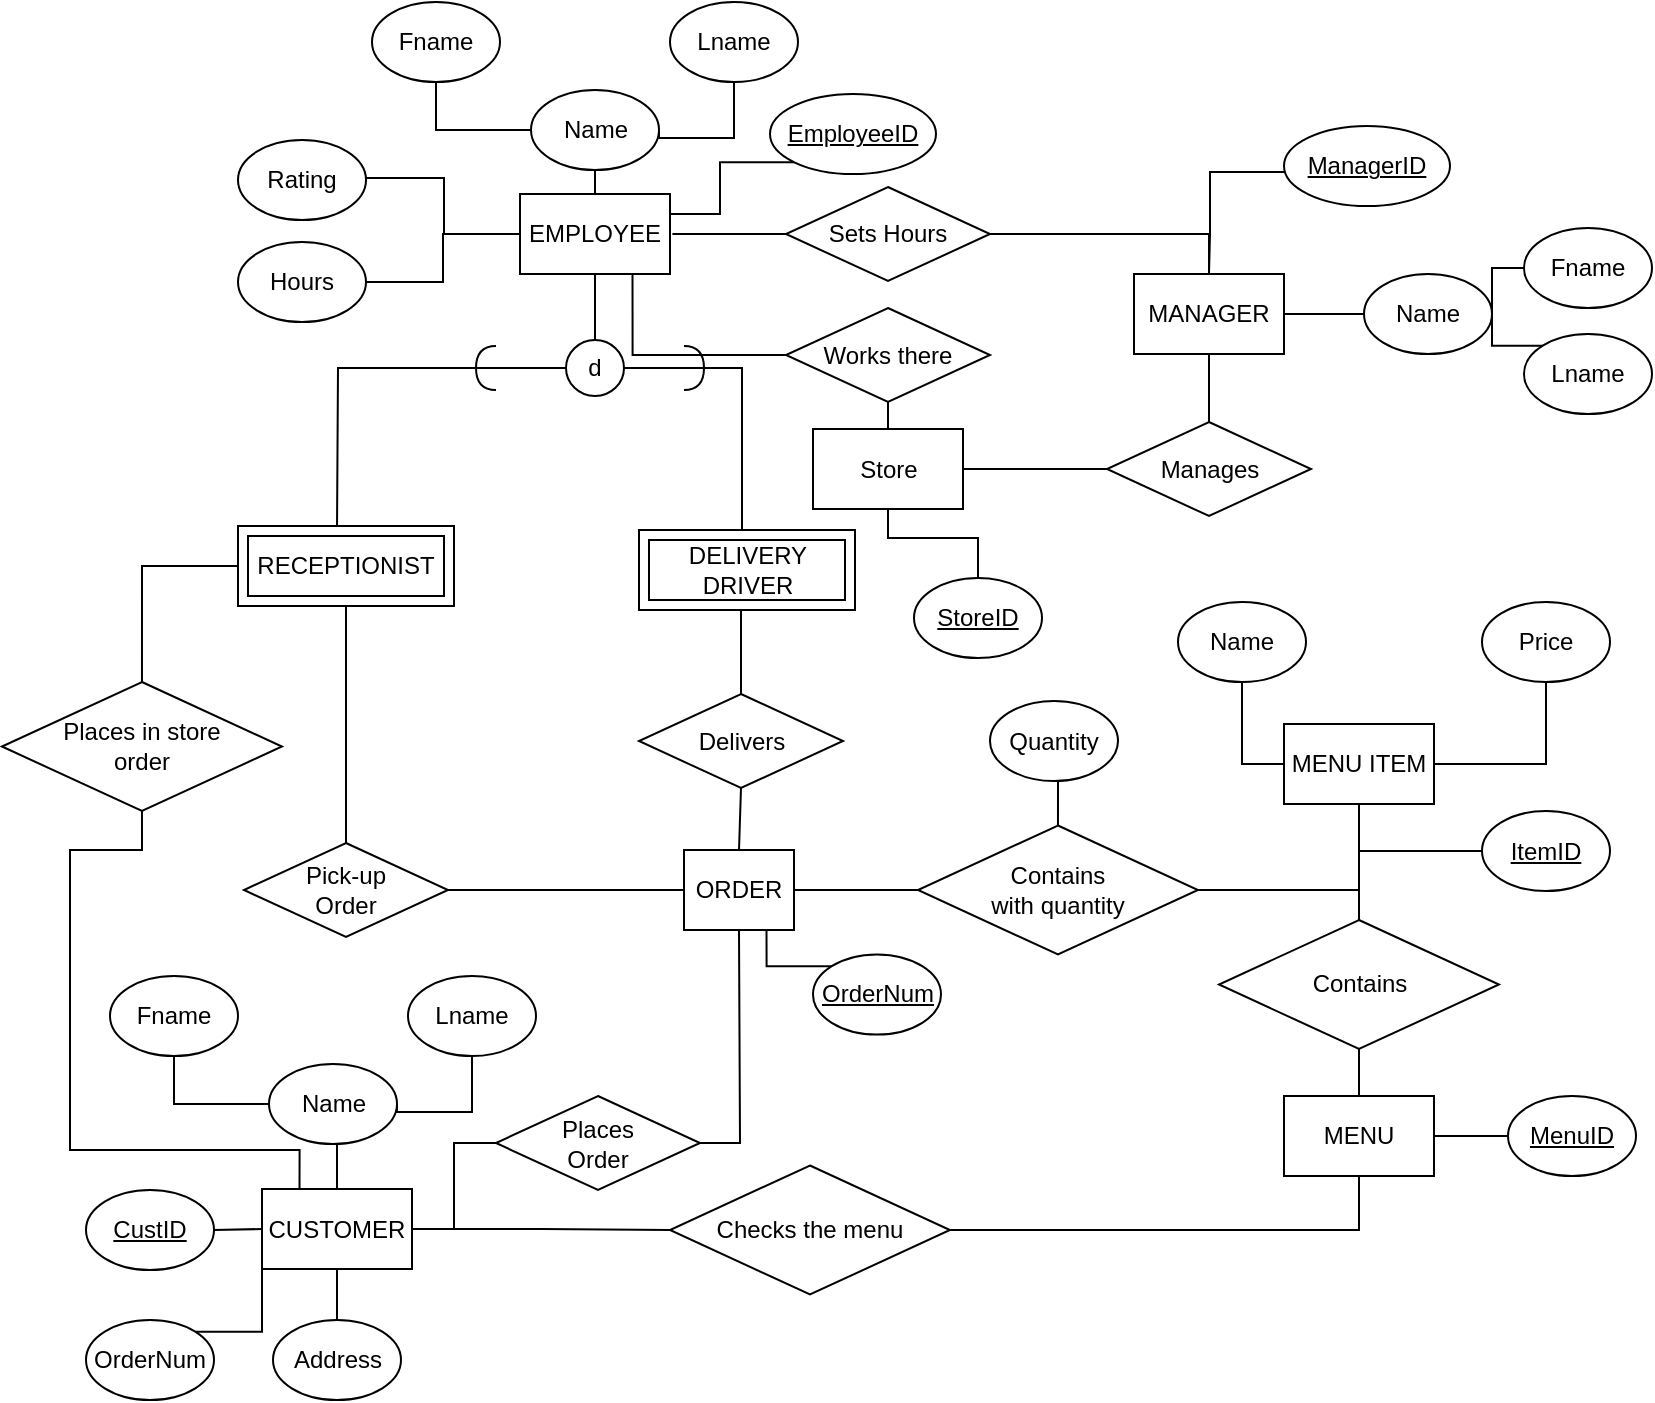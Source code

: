 <mxfile version="16.6.4" type="github">
  <diagram id="SFW6uyiaUGHVdkmB1JjF" name="Page-1">
    <mxGraphModel dx="1550" dy="835" grid="0" gridSize="10" guides="1" tooltips="1" connect="1" arrows="1" fold="1" page="1" pageScale="1" pageWidth="1100" pageHeight="850" background="none" math="0" shadow="0">
      <root>
        <mxCell id="0" />
        <mxCell id="1" parent="0" />
        <mxCell id="fXJlIY3xlbVOnj3vWZwA-16" style="edgeStyle=orthogonalEdgeStyle;rounded=0;orthogonalLoop=1;jettySize=auto;html=1;endArrow=none;endFill=0;" parent="1" source="SCMp1zclDyWqBbioAgGx-6" target="SCMp1zclDyWqBbioAgGx-17" edge="1">
          <mxGeometry relative="1" as="geometry" />
        </mxCell>
        <mxCell id="SCMp1zclDyWqBbioAgGx-6" value="Name" style="ellipse;whiteSpace=wrap;html=1;align=center;fillColor=default;gradientColor=none;" parent="1" vertex="1">
          <mxGeometry x="310.5" y="93" width="64" height="40" as="geometry" />
        </mxCell>
        <mxCell id="fXJlIY3xlbVOnj3vWZwA-33" style="edgeStyle=orthogonalEdgeStyle;rounded=0;jumpStyle=arc;orthogonalLoop=1;jettySize=auto;html=1;exitX=0.5;exitY=1;exitDx=0;exitDy=0;entryX=0.5;entryY=0;entryDx=0;entryDy=0;endArrow=none;endFill=0;" parent="1" target="fXJlIY3xlbVOnj3vWZwA-24" edge="1">
          <mxGeometry relative="1" as="geometry">
            <mxPoint x="415.5" y="353" as="sourcePoint" />
          </mxGeometry>
        </mxCell>
        <mxCell id="fXJlIY3xlbVOnj3vWZwA-28" style="edgeStyle=orthogonalEdgeStyle;rounded=0;jumpStyle=arc;orthogonalLoop=1;jettySize=auto;html=1;exitX=1;exitY=0.5;exitDx=0;exitDy=0;entryX=0;entryY=0.5;entryDx=0;entryDy=0;endArrow=none;endFill=0;" parent="1" source="SCMp1zclDyWqBbioAgGx-13" target="fXJlIY3xlbVOnj3vWZwA-27" edge="1">
          <mxGeometry relative="1" as="geometry" />
        </mxCell>
        <mxCell id="Oh7GHOEAAJyjngWwIHh8-14" style="edgeStyle=orthogonalEdgeStyle;rounded=0;orthogonalLoop=1;jettySize=auto;html=1;exitX=1;exitY=0.5;exitDx=0;exitDy=0;entryX=0;entryY=0.5;entryDx=0;entryDy=0;startArrow=none;startFill=0;endArrow=none;endFill=0;" parent="1" source="SCMp1zclDyWqBbioAgGx-13" target="Oh7GHOEAAJyjngWwIHh8-13" edge="1">
          <mxGeometry relative="1" as="geometry" />
        </mxCell>
        <mxCell id="Oh7GHOEAAJyjngWwIHh8-23" style="edgeStyle=orthogonalEdgeStyle;rounded=0;orthogonalLoop=1;jettySize=auto;html=1;exitX=0.25;exitY=0;exitDx=0;exitDy=0;startArrow=none;startFill=0;endArrow=none;endFill=0;entryX=0.5;entryY=1;entryDx=0;entryDy=0;" parent="1" source="SCMp1zclDyWqBbioAgGx-13" target="Oh7GHOEAAJyjngWwIHh8-25" edge="1">
          <mxGeometry relative="1" as="geometry">
            <mxPoint x="55.6" y="599" as="targetPoint" />
            <Array as="points">
              <mxPoint x="195" y="623" />
              <mxPoint x="80" y="623" />
              <mxPoint x="80" y="473" />
              <mxPoint x="116" y="473" />
            </Array>
          </mxGeometry>
        </mxCell>
        <mxCell id="SCMp1zclDyWqBbioAgGx-13" value="CUSTOMER" style="whiteSpace=wrap;html=1;align=center;fillColor=default;" parent="1" vertex="1">
          <mxGeometry x="176" y="642.5" width="75" height="40" as="geometry" />
        </mxCell>
        <mxCell id="fXJlIY3xlbVOnj3vWZwA-37" style="edgeStyle=orthogonalEdgeStyle;rounded=0;jumpStyle=arc;orthogonalLoop=1;jettySize=auto;html=1;endArrow=none;endFill=0;" parent="1" source="SCMp1zclDyWqBbioAgGx-16" target="fXJlIY3xlbVOnj3vWZwA-34" edge="1">
          <mxGeometry relative="1" as="geometry" />
        </mxCell>
        <mxCell id="SCMp1zclDyWqBbioAgGx-16" value="MANAGER" style="whiteSpace=wrap;html=1;align=center;fillColor=default;" parent="1" vertex="1">
          <mxGeometry x="612" y="185" width="75" height="40" as="geometry" />
        </mxCell>
        <mxCell id="fXJlIY3xlbVOnj3vWZwA-13" style="edgeStyle=orthogonalEdgeStyle;rounded=0;orthogonalLoop=1;jettySize=auto;html=1;entryX=0.5;entryY=0;entryDx=0;entryDy=0;endArrow=none;endFill=0;" parent="1" source="SCMp1zclDyWqBbioAgGx-17" target="fXJlIY3xlbVOnj3vWZwA-12" edge="1">
          <mxGeometry relative="1" as="geometry" />
        </mxCell>
        <mxCell id="SCMp1zclDyWqBbioAgGx-17" value="EMPLOYEE" style="whiteSpace=wrap;html=1;align=center;fillColor=default;" parent="1" vertex="1">
          <mxGeometry x="305" y="145" width="75" height="40" as="geometry" />
        </mxCell>
        <mxCell id="fXJlIY3xlbVOnj3vWZwA-17" style="edgeStyle=orthogonalEdgeStyle;rounded=0;orthogonalLoop=1;jettySize=auto;html=1;endArrow=none;endFill=0;entryX=0;entryY=0.5;entryDx=0;entryDy=0;" parent="1" source="eeIK4nAqeX3JLeK-aHzr-2" target="SCMp1zclDyWqBbioAgGx-6" edge="1">
          <mxGeometry relative="1" as="geometry">
            <mxPoint x="265" y="122.6" as="targetPoint" />
            <Array as="points">
              <mxPoint x="263" y="113" />
            </Array>
          </mxGeometry>
        </mxCell>
        <mxCell id="eeIK4nAqeX3JLeK-aHzr-2" value="Fname" style="ellipse;whiteSpace=wrap;html=1;align=center;fillColor=default;gradientColor=none;" parent="1" vertex="1">
          <mxGeometry x="231" y="49" width="64" height="40" as="geometry" />
        </mxCell>
        <mxCell id="fXJlIY3xlbVOnj3vWZwA-18" style="edgeStyle=orthogonalEdgeStyle;rounded=0;orthogonalLoop=1;jettySize=auto;html=1;endArrow=none;endFill=0;entryX=1;entryY=0.5;entryDx=0;entryDy=0;" parent="1" source="eeIK4nAqeX3JLeK-aHzr-4" target="SCMp1zclDyWqBbioAgGx-6" edge="1">
          <mxGeometry relative="1" as="geometry">
            <mxPoint x="404" y="127" as="targetPoint" />
            <Array as="points">
              <mxPoint x="412" y="117" />
              <mxPoint x="375" y="117" />
            </Array>
          </mxGeometry>
        </mxCell>
        <mxCell id="eeIK4nAqeX3JLeK-aHzr-4" value="Lname" style="ellipse;whiteSpace=wrap;html=1;align=center;fillColor=default;gradientColor=none;" parent="1" vertex="1">
          <mxGeometry x="380" y="49" width="64" height="40" as="geometry" />
        </mxCell>
        <mxCell id="Oh7GHOEAAJyjngWwIHh8-2" style="edgeStyle=orthogonalEdgeStyle;rounded=0;orthogonalLoop=1;jettySize=auto;html=1;exitX=0.5;exitY=1;exitDx=0;exitDy=0;entryX=1;entryY=0.5;entryDx=0;entryDy=0;endArrow=none;endFill=0;" parent="1" source="eeIK4nAqeX3JLeK-aHzr-5" target="Oh7GHOEAAJyjngWwIHh8-1" edge="1">
          <mxGeometry relative="1" as="geometry" />
        </mxCell>
        <mxCell id="Oh7GHOEAAJyjngWwIHh8-18" style="edgeStyle=orthogonalEdgeStyle;rounded=0;orthogonalLoop=1;jettySize=auto;html=1;exitX=0.5;exitY=1;exitDx=0;exitDy=0;entryX=0.5;entryY=0;entryDx=0;entryDy=0;startArrow=none;startFill=0;endArrow=none;endFill=0;" parent="1" source="eeIK4nAqeX3JLeK-aHzr-5" target="Oh7GHOEAAJyjngWwIHh8-17" edge="1">
          <mxGeometry relative="1" as="geometry" />
        </mxCell>
        <mxCell id="eeIK4nAqeX3JLeK-aHzr-5" value="MENU ITEM" style="whiteSpace=wrap;html=1;align=center;fillColor=default;" parent="1" vertex="1">
          <mxGeometry x="687" y="410" width="75" height="40" as="geometry" />
        </mxCell>
        <mxCell id="eeIK4nAqeX3JLeK-aHzr-6" value="ORDER" style="whiteSpace=wrap;html=1;align=center;fillColor=default;" parent="1" vertex="1">
          <mxGeometry x="387" y="473" width="55" height="40" as="geometry" />
        </mxCell>
        <mxCell id="fXJlIY3xlbVOnj3vWZwA-7" style="edgeStyle=orthogonalEdgeStyle;rounded=0;orthogonalLoop=1;jettySize=auto;html=1;exitX=0.5;exitY=1;exitDx=0;exitDy=0;entryX=0;entryY=0.5;entryDx=0;entryDy=0;endArrow=none;endFill=0;" parent="1" source="fXJlIY3xlbVOnj3vWZwA-6" target="eeIK4nAqeX3JLeK-aHzr-5" edge="1">
          <mxGeometry relative="1" as="geometry" />
        </mxCell>
        <mxCell id="fXJlIY3xlbVOnj3vWZwA-6" value="Name" style="ellipse;whiteSpace=wrap;html=1;align=center;fillColor=default;gradientColor=none;" parent="1" vertex="1">
          <mxGeometry x="634" y="349" width="64" height="40" as="geometry" />
        </mxCell>
        <mxCell id="iN8ECMvCypiTLDNu9Dbx-26" style="edgeStyle=orthogonalEdgeStyle;rounded=0;orthogonalLoop=1;jettySize=auto;html=1;exitX=0.5;exitY=1;exitDx=0;exitDy=0;entryX=0.5;entryY=0;entryDx=0;entryDy=0;endArrow=none;endFill=0;" parent="1" source="fXJlIY3xlbVOnj3vWZwA-8" target="Oh7GHOEAAJyjngWwIHh8-1" edge="1">
          <mxGeometry relative="1" as="geometry" />
        </mxCell>
        <mxCell id="fXJlIY3xlbVOnj3vWZwA-8" value="Quantity" style="ellipse;whiteSpace=wrap;html=1;align=center;fillColor=default;gradientColor=none;" parent="1" vertex="1">
          <mxGeometry x="540" y="398.5" width="64" height="40" as="geometry" />
        </mxCell>
        <mxCell id="fXJlIY3xlbVOnj3vWZwA-11" style="edgeStyle=orthogonalEdgeStyle;rounded=0;orthogonalLoop=1;jettySize=auto;html=1;endArrow=none;endFill=0;entryX=1;entryY=0.25;entryDx=0;entryDy=0;" parent="1" source="fXJlIY3xlbVOnj3vWZwA-10" target="eeIK4nAqeX3JLeK-aHzr-5" edge="1">
          <mxGeometry relative="1" as="geometry">
            <mxPoint x="818" y="432" as="targetPoint" />
            <Array as="points">
              <mxPoint x="818" y="430" />
              <mxPoint x="762" y="430" />
            </Array>
          </mxGeometry>
        </mxCell>
        <mxCell id="fXJlIY3xlbVOnj3vWZwA-10" value="Price" style="ellipse;whiteSpace=wrap;html=1;align=center;fillColor=default;gradientColor=none;" parent="1" vertex="1">
          <mxGeometry x="786" y="349" width="64" height="40" as="geometry" />
        </mxCell>
        <mxCell id="fXJlIY3xlbVOnj3vWZwA-19" style="edgeStyle=orthogonalEdgeStyle;rounded=0;orthogonalLoop=1;jettySize=auto;html=1;endArrow=none;endFill=0;jumpStyle=arc;" parent="1" source="fXJlIY3xlbVOnj3vWZwA-12" edge="1">
          <mxGeometry relative="1" as="geometry">
            <mxPoint x="213.5" y="313" as="targetPoint" />
          </mxGeometry>
        </mxCell>
        <mxCell id="fXJlIY3xlbVOnj3vWZwA-20" style="edgeStyle=orthogonalEdgeStyle;rounded=0;orthogonalLoop=1;jettySize=auto;html=1;endArrow=none;endFill=0;" parent="1" source="fXJlIY3xlbVOnj3vWZwA-12" edge="1">
          <mxGeometry relative="1" as="geometry">
            <Array as="points">
              <mxPoint x="416" y="232" />
            </Array>
            <mxPoint x="416" y="313" as="targetPoint" />
          </mxGeometry>
        </mxCell>
        <mxCell id="fXJlIY3xlbVOnj3vWZwA-12" value="d" style="ellipse;whiteSpace=wrap;html=1;" parent="1" vertex="1">
          <mxGeometry x="328" y="218" width="29" height="28" as="geometry" />
        </mxCell>
        <mxCell id="fXJlIY3xlbVOnj3vWZwA-15" style="edgeStyle=orthogonalEdgeStyle;rounded=0;orthogonalLoop=1;jettySize=auto;html=1;exitX=0.5;exitY=1;exitDx=0;exitDy=0;entryX=0;entryY=0.5;entryDx=0;entryDy=0;endArrow=none;endFill=0;" parent="1" source="fXJlIY3xlbVOnj3vWZwA-14" target="SCMp1zclDyWqBbioAgGx-17" edge="1">
          <mxGeometry relative="1" as="geometry">
            <Array as="points">
              <mxPoint x="267" y="137" />
              <mxPoint x="267" y="165" />
            </Array>
          </mxGeometry>
        </mxCell>
        <mxCell id="fXJlIY3xlbVOnj3vWZwA-14" value="Rating" style="ellipse;whiteSpace=wrap;html=1;align=center;fillColor=default;gradientColor=none;" parent="1" vertex="1">
          <mxGeometry x="164" y="118" width="64" height="40" as="geometry" />
        </mxCell>
        <mxCell id="fXJlIY3xlbVOnj3vWZwA-22" value="" style="shape=requiredInterface;html=1;verticalLabelPosition=bottom;sketch=0;rotation=-180;" parent="1" vertex="1">
          <mxGeometry x="283" y="221" width="10" height="22" as="geometry" />
        </mxCell>
        <mxCell id="fXJlIY3xlbVOnj3vWZwA-23" value="" style="shape=requiredInterface;html=1;verticalLabelPosition=bottom;sketch=0;rotation=0;" parent="1" vertex="1">
          <mxGeometry x="387" y="221" width="10" height="22" as="geometry" />
        </mxCell>
        <mxCell id="fXJlIY3xlbVOnj3vWZwA-26" style="edgeStyle=orthogonalEdgeStyle;rounded=0;jumpStyle=arc;orthogonalLoop=1;jettySize=auto;html=1;endArrow=none;endFill=0;" parent="1" source="fXJlIY3xlbVOnj3vWZwA-24" target="eeIK4nAqeX3JLeK-aHzr-6" edge="1">
          <mxGeometry relative="1" as="geometry" />
        </mxCell>
        <mxCell id="fXJlIY3xlbVOnj3vWZwA-24" value="Delivers" style="shape=rhombus;perimeter=rhombusPerimeter;whiteSpace=wrap;html=1;align=center;fillColor=default;gradientColor=none;" parent="1" vertex="1">
          <mxGeometry x="364.5" y="395" width="102" height="47" as="geometry" />
        </mxCell>
        <mxCell id="fXJlIY3xlbVOnj3vWZwA-59" style="edgeStyle=orthogonalEdgeStyle;rounded=0;jumpStyle=arc;orthogonalLoop=1;jettySize=auto;html=1;exitX=1;exitY=0.5;exitDx=0;exitDy=0;entryX=0.5;entryY=1;entryDx=0;entryDy=0;startArrow=none;startFill=0;endArrow=none;endFill=0;" parent="1" source="fXJlIY3xlbVOnj3vWZwA-27" target="eeIK4nAqeX3JLeK-aHzr-6" edge="1">
          <mxGeometry relative="1" as="geometry" />
        </mxCell>
        <mxCell id="fXJlIY3xlbVOnj3vWZwA-27" value="Places&lt;br&gt;Order" style="shape=rhombus;perimeter=rhombusPerimeter;whiteSpace=wrap;html=1;align=center;fillColor=default;gradientColor=none;" parent="1" vertex="1">
          <mxGeometry x="293" y="596" width="102" height="47" as="geometry" />
        </mxCell>
        <mxCell id="fXJlIY3xlbVOnj3vWZwA-31" style="edgeStyle=orthogonalEdgeStyle;rounded=0;jumpStyle=arc;orthogonalLoop=1;jettySize=auto;html=1;endArrow=none;endFill=0;" parent="1" source="fXJlIY3xlbVOnj3vWZwA-30" target="SCMp1zclDyWqBbioAgGx-17" edge="1">
          <mxGeometry relative="1" as="geometry" />
        </mxCell>
        <mxCell id="fXJlIY3xlbVOnj3vWZwA-30" value="Hours" style="ellipse;whiteSpace=wrap;html=1;align=center;fillColor=default;gradientColor=none;" parent="1" vertex="1">
          <mxGeometry x="164" y="169" width="64" height="40" as="geometry" />
        </mxCell>
        <mxCell id="Oh7GHOEAAJyjngWwIHh8-4" style="edgeStyle=orthogonalEdgeStyle;rounded=0;orthogonalLoop=1;jettySize=auto;html=1;exitX=0;exitY=0.5;exitDx=0;exitDy=0;entryX=1;entryY=0.5;entryDx=0;entryDy=0;endArrow=none;endFill=0;" parent="1" source="fXJlIY3xlbVOnj3vWZwA-34" target="fXJlIY3xlbVOnj3vWZwA-35" edge="1">
          <mxGeometry relative="1" as="geometry" />
        </mxCell>
        <mxCell id="fXJlIY3xlbVOnj3vWZwA-34" value="Manages" style="shape=rhombus;perimeter=rhombusPerimeter;whiteSpace=wrap;html=1;align=center;fillColor=default;gradientColor=none;" parent="1" vertex="1">
          <mxGeometry x="598.5" y="259" width="102" height="47" as="geometry" />
        </mxCell>
        <mxCell id="Oh7GHOEAAJyjngWwIHh8-6" style="edgeStyle=orthogonalEdgeStyle;rounded=0;orthogonalLoop=1;jettySize=auto;html=1;exitX=0.5;exitY=0;exitDx=0;exitDy=0;entryX=0.5;entryY=1;entryDx=0;entryDy=0;endArrow=none;endFill=0;" parent="1" source="fXJlIY3xlbVOnj3vWZwA-35" target="Oh7GHOEAAJyjngWwIHh8-5" edge="1">
          <mxGeometry relative="1" as="geometry" />
        </mxCell>
        <mxCell id="fXJlIY3xlbVOnj3vWZwA-35" value="Store" style="whiteSpace=wrap;html=1;align=center;fillColor=default;" parent="1" vertex="1">
          <mxGeometry x="451.5" y="262.5" width="75" height="40" as="geometry" />
        </mxCell>
        <mxCell id="fXJlIY3xlbVOnj3vWZwA-48" style="edgeStyle=orthogonalEdgeStyle;rounded=0;jumpStyle=arc;orthogonalLoop=1;jettySize=auto;html=1;exitX=0.5;exitY=1;exitDx=0;exitDy=0;entryX=0.5;entryY=0;entryDx=0;entryDy=0;endArrow=none;endFill=0;" parent="1" source="fXJlIY3xlbVOnj3vWZwA-43" target="SCMp1zclDyWqBbioAgGx-13" edge="1">
          <mxGeometry relative="1" as="geometry" />
        </mxCell>
        <mxCell id="fXJlIY3xlbVOnj3vWZwA-43" value="Name" style="ellipse;whiteSpace=wrap;html=1;align=center;fillColor=default;gradientColor=none;" parent="1" vertex="1">
          <mxGeometry x="179.5" y="580" width="64" height="40" as="geometry" />
        </mxCell>
        <mxCell id="fXJlIY3xlbVOnj3vWZwA-44" style="edgeStyle=orthogonalEdgeStyle;rounded=0;orthogonalLoop=1;jettySize=auto;html=1;endArrow=none;endFill=0;entryX=0;entryY=0.5;entryDx=0;entryDy=0;" parent="1" source="fXJlIY3xlbVOnj3vWZwA-45" target="fXJlIY3xlbVOnj3vWZwA-43" edge="1">
          <mxGeometry relative="1" as="geometry">
            <mxPoint x="134" y="609.6" as="targetPoint" />
            <Array as="points">
              <mxPoint x="132" y="600" />
            </Array>
          </mxGeometry>
        </mxCell>
        <mxCell id="fXJlIY3xlbVOnj3vWZwA-45" value="Fname" style="ellipse;whiteSpace=wrap;html=1;align=center;fillColor=default;gradientColor=none;" parent="1" vertex="1">
          <mxGeometry x="100" y="536" width="64" height="40" as="geometry" />
        </mxCell>
        <mxCell id="fXJlIY3xlbVOnj3vWZwA-46" style="edgeStyle=orthogonalEdgeStyle;rounded=0;orthogonalLoop=1;jettySize=auto;html=1;endArrow=none;endFill=0;entryX=1;entryY=0.5;entryDx=0;entryDy=0;" parent="1" source="fXJlIY3xlbVOnj3vWZwA-47" target="fXJlIY3xlbVOnj3vWZwA-43" edge="1">
          <mxGeometry relative="1" as="geometry">
            <mxPoint x="273" y="614" as="targetPoint" />
            <Array as="points">
              <mxPoint x="281" y="604" />
              <mxPoint x="244" y="604" />
            </Array>
          </mxGeometry>
        </mxCell>
        <mxCell id="fXJlIY3xlbVOnj3vWZwA-47" value="Lname" style="ellipse;whiteSpace=wrap;html=1;align=center;fillColor=default;gradientColor=none;" parent="1" vertex="1">
          <mxGeometry x="249" y="536" width="64" height="40" as="geometry" />
        </mxCell>
        <mxCell id="fXJlIY3xlbVOnj3vWZwA-50" style="edgeStyle=orthogonalEdgeStyle;rounded=0;jumpStyle=arc;orthogonalLoop=1;jettySize=auto;html=1;entryX=0.5;entryY=1;entryDx=0;entryDy=0;endArrow=none;endFill=0;" parent="1" source="fXJlIY3xlbVOnj3vWZwA-49" target="SCMp1zclDyWqBbioAgGx-13" edge="1">
          <mxGeometry relative="1" as="geometry" />
        </mxCell>
        <mxCell id="fXJlIY3xlbVOnj3vWZwA-49" value="Address" style="ellipse;whiteSpace=wrap;html=1;align=center;fillColor=default;gradientColor=none;" parent="1" vertex="1">
          <mxGeometry x="181.5" y="708" width="64" height="40" as="geometry" />
        </mxCell>
        <mxCell id="fXJlIY3xlbVOnj3vWZwA-52" style="edgeStyle=orthogonalEdgeStyle;rounded=0;jumpStyle=arc;orthogonalLoop=1;jettySize=auto;html=1;entryX=0;entryY=0.5;entryDx=0;entryDy=0;endArrow=none;endFill=0;" parent="1" source="fXJlIY3xlbVOnj3vWZwA-51" target="SCMp1zclDyWqBbioAgGx-13" edge="1">
          <mxGeometry relative="1" as="geometry" />
        </mxCell>
        <mxCell id="fXJlIY3xlbVOnj3vWZwA-51" value="&lt;u&gt;CustID&lt;/u&gt;" style="ellipse;whiteSpace=wrap;html=1;align=center;fillColor=default;gradientColor=none;" parent="1" vertex="1">
          <mxGeometry x="88" y="643" width="64" height="40" as="geometry" />
        </mxCell>
        <mxCell id="fXJlIY3xlbVOnj3vWZwA-61" style="edgeStyle=orthogonalEdgeStyle;rounded=0;jumpStyle=arc;orthogonalLoop=1;jettySize=auto;html=1;entryX=0.5;entryY=0;entryDx=0;entryDy=0;startArrow=none;startFill=0;endArrow=none;endFill=0;" parent="1" source="fXJlIY3xlbVOnj3vWZwA-55" target="fXJlIY3xlbVOnj3vWZwA-60" edge="1">
          <mxGeometry relative="1" as="geometry" />
        </mxCell>
        <mxCell id="fXJlIY3xlbVOnj3vWZwA-55" value="RECEPTIONIST" style="shape=ext;margin=3;double=1;whiteSpace=wrap;html=1;align=center;" parent="1" vertex="1">
          <mxGeometry x="164" y="311" width="108" height="40" as="geometry" />
        </mxCell>
        <mxCell id="fXJlIY3xlbVOnj3vWZwA-57" style="edgeStyle=orthogonalEdgeStyle;rounded=0;jumpStyle=arc;orthogonalLoop=1;jettySize=auto;html=1;entryX=0.5;entryY=0;entryDx=0;entryDy=0;startArrow=none;startFill=0;endArrow=none;endFill=0;" parent="1" source="fXJlIY3xlbVOnj3vWZwA-56" target="SCMp1zclDyWqBbioAgGx-16" edge="1">
          <mxGeometry relative="1" as="geometry" />
        </mxCell>
        <mxCell id="fXJlIY3xlbVOnj3vWZwA-58" style="edgeStyle=orthogonalEdgeStyle;rounded=0;jumpStyle=arc;orthogonalLoop=1;jettySize=auto;html=1;startArrow=none;startFill=0;endArrow=none;endFill=0;" parent="1" source="fXJlIY3xlbVOnj3vWZwA-56" edge="1">
          <mxGeometry relative="1" as="geometry">
            <mxPoint x="381.2" y="165" as="targetPoint" />
          </mxGeometry>
        </mxCell>
        <mxCell id="fXJlIY3xlbVOnj3vWZwA-56" value="Sets Hours" style="shape=rhombus;perimeter=rhombusPerimeter;whiteSpace=wrap;html=1;align=center;fillColor=default;gradientColor=none;" parent="1" vertex="1">
          <mxGeometry x="438" y="141.5" width="102" height="47" as="geometry" />
        </mxCell>
        <mxCell id="fXJlIY3xlbVOnj3vWZwA-62" style="edgeStyle=orthogonalEdgeStyle;rounded=0;jumpStyle=arc;orthogonalLoop=1;jettySize=auto;html=1;exitX=1;exitY=0.5;exitDx=0;exitDy=0;startArrow=none;startFill=0;endArrow=none;endFill=0;" parent="1" source="fXJlIY3xlbVOnj3vWZwA-60" target="eeIK4nAqeX3JLeK-aHzr-6" edge="1">
          <mxGeometry relative="1" as="geometry" />
        </mxCell>
        <mxCell id="fXJlIY3xlbVOnj3vWZwA-60" value="Pick-up&lt;br&gt;Order" style="shape=rhombus;perimeter=rhombusPerimeter;whiteSpace=wrap;html=1;align=center;fillColor=default;gradientColor=none;" parent="1" vertex="1">
          <mxGeometry x="167" y="469.5" width="102" height="47" as="geometry" />
        </mxCell>
        <mxCell id="Oh7GHOEAAJyjngWwIHh8-3" style="edgeStyle=orthogonalEdgeStyle;rounded=0;orthogonalLoop=1;jettySize=auto;html=1;exitX=0;exitY=0.5;exitDx=0;exitDy=0;entryX=1;entryY=0.5;entryDx=0;entryDy=0;endArrow=none;endFill=0;" parent="1" source="Oh7GHOEAAJyjngWwIHh8-1" target="eeIK4nAqeX3JLeK-aHzr-6" edge="1">
          <mxGeometry relative="1" as="geometry" />
        </mxCell>
        <mxCell id="Oh7GHOEAAJyjngWwIHh8-1" value="Contains&lt;br&gt;with quantity" style="shape=rhombus;perimeter=rhombusPerimeter;whiteSpace=wrap;html=1;align=center;fillColor=default;gradientColor=none;" parent="1" vertex="1">
          <mxGeometry x="504" y="460.75" width="139.98" height="64.5" as="geometry" />
        </mxCell>
        <mxCell id="Oh7GHOEAAJyjngWwIHh8-8" style="edgeStyle=orthogonalEdgeStyle;rounded=0;orthogonalLoop=1;jettySize=auto;html=1;exitX=0;exitY=0.5;exitDx=0;exitDy=0;entryX=0.75;entryY=1;entryDx=0;entryDy=0;endArrow=none;endFill=0;" parent="1" source="Oh7GHOEAAJyjngWwIHh8-5" target="SCMp1zclDyWqBbioAgGx-17" edge="1">
          <mxGeometry relative="1" as="geometry" />
        </mxCell>
        <mxCell id="Oh7GHOEAAJyjngWwIHh8-5" value="Works there" style="shape=rhombus;perimeter=rhombusPerimeter;whiteSpace=wrap;html=1;align=center;fillColor=default;gradientColor=none;" parent="1" vertex="1">
          <mxGeometry x="438" y="202" width="102" height="47" as="geometry" />
        </mxCell>
        <mxCell id="Oh7GHOEAAJyjngWwIHh8-22" style="edgeStyle=orthogonalEdgeStyle;rounded=0;orthogonalLoop=1;jettySize=auto;html=1;exitX=1;exitY=0.5;exitDx=0;exitDy=0;entryX=0.5;entryY=1;entryDx=0;entryDy=0;startArrow=none;startFill=0;endArrow=none;endFill=0;" parent="1" source="Oh7GHOEAAJyjngWwIHh8-13" target="Oh7GHOEAAJyjngWwIHh8-16" edge="1">
          <mxGeometry relative="1" as="geometry" />
        </mxCell>
        <mxCell id="Oh7GHOEAAJyjngWwIHh8-13" value="Checks the menu" style="shape=rhombus;perimeter=rhombusPerimeter;whiteSpace=wrap;html=1;align=center;fillColor=default;gradientColor=none;" parent="1" vertex="1">
          <mxGeometry x="380" y="630.75" width="139.98" height="64.5" as="geometry" />
        </mxCell>
        <mxCell id="Oh7GHOEAAJyjngWwIHh8-16" value="MENU" style="whiteSpace=wrap;html=1;align=center;fillColor=default;" parent="1" vertex="1">
          <mxGeometry x="687" y="596" width="75" height="40" as="geometry" />
        </mxCell>
        <mxCell id="Oh7GHOEAAJyjngWwIHh8-19" style="edgeStyle=orthogonalEdgeStyle;rounded=0;orthogonalLoop=1;jettySize=auto;html=1;exitX=0.5;exitY=1;exitDx=0;exitDy=0;entryX=0.5;entryY=0;entryDx=0;entryDy=0;startArrow=none;startFill=0;endArrow=none;endFill=0;" parent="1" source="Oh7GHOEAAJyjngWwIHh8-17" target="Oh7GHOEAAJyjngWwIHh8-16" edge="1">
          <mxGeometry relative="1" as="geometry" />
        </mxCell>
        <mxCell id="Oh7GHOEAAJyjngWwIHh8-17" value="Contains" style="shape=rhombus;perimeter=rhombusPerimeter;whiteSpace=wrap;html=1;align=center;fillColor=default;gradientColor=none;" parent="1" vertex="1">
          <mxGeometry x="654.51" y="508" width="139.98" height="64.5" as="geometry" />
        </mxCell>
        <mxCell id="Oh7GHOEAAJyjngWwIHh8-26" style="edgeStyle=orthogonalEdgeStyle;rounded=0;orthogonalLoop=1;jettySize=auto;html=1;exitX=0.5;exitY=0;exitDx=0;exitDy=0;entryX=0;entryY=0.5;entryDx=0;entryDy=0;startArrow=none;startFill=0;endArrow=none;endFill=0;" parent="1" source="Oh7GHOEAAJyjngWwIHh8-25" target="fXJlIY3xlbVOnj3vWZwA-55" edge="1">
          <mxGeometry relative="1" as="geometry" />
        </mxCell>
        <mxCell id="Oh7GHOEAAJyjngWwIHh8-25" value="Places in store&lt;br&gt;order" style="shape=rhombus;perimeter=rhombusPerimeter;whiteSpace=wrap;html=1;align=center;fillColor=default;gradientColor=none;" parent="1" vertex="1">
          <mxGeometry x="46" y="389" width="139.98" height="64.5" as="geometry" />
        </mxCell>
        <mxCell id="iN8ECMvCypiTLDNu9Dbx-2" style="edgeStyle=orthogonalEdgeStyle;rounded=0;orthogonalLoop=1;jettySize=auto;html=1;exitX=0;exitY=0;exitDx=0;exitDy=0;entryX=0.75;entryY=1;entryDx=0;entryDy=0;endArrow=none;endFill=0;" parent="1" source="iN8ECMvCypiTLDNu9Dbx-1" target="eeIK4nAqeX3JLeK-aHzr-6" edge="1">
          <mxGeometry relative="1" as="geometry" />
        </mxCell>
        <mxCell id="iN8ECMvCypiTLDNu9Dbx-1" value="&lt;u&gt;OrderNum&lt;/u&gt;" style="ellipse;whiteSpace=wrap;html=1;align=center;fillColor=default;gradientColor=none;" parent="1" vertex="1">
          <mxGeometry x="451.5" y="525.25" width="64" height="40" as="geometry" />
        </mxCell>
        <mxCell id="iN8ECMvCypiTLDNu9Dbx-4" style="edgeStyle=orthogonalEdgeStyle;rounded=0;orthogonalLoop=1;jettySize=auto;html=1;exitX=0;exitY=0.5;exitDx=0;exitDy=0;entryX=1;entryY=0.5;entryDx=0;entryDy=0;endArrow=none;endFill=0;" parent="1" source="iN8ECMvCypiTLDNu9Dbx-3" target="SCMp1zclDyWqBbioAgGx-16" edge="1">
          <mxGeometry relative="1" as="geometry" />
        </mxCell>
        <mxCell id="iN8ECMvCypiTLDNu9Dbx-3" value="Name" style="ellipse;whiteSpace=wrap;html=1;align=center;fillColor=default;gradientColor=none;" parent="1" vertex="1">
          <mxGeometry x="727" y="185" width="64" height="40" as="geometry" />
        </mxCell>
        <mxCell id="iN8ECMvCypiTLDNu9Dbx-9" style="edgeStyle=orthogonalEdgeStyle;rounded=0;orthogonalLoop=1;jettySize=auto;html=1;exitX=0;exitY=0.5;exitDx=0;exitDy=0;entryX=1;entryY=0.5;entryDx=0;entryDy=0;endArrow=none;endFill=0;" parent="1" source="iN8ECMvCypiTLDNu9Dbx-5" target="iN8ECMvCypiTLDNu9Dbx-3" edge="1">
          <mxGeometry relative="1" as="geometry" />
        </mxCell>
        <mxCell id="iN8ECMvCypiTLDNu9Dbx-5" value="Fname" style="ellipse;whiteSpace=wrap;html=1;align=center;fillColor=default;gradientColor=none;" parent="1" vertex="1">
          <mxGeometry x="807" y="162" width="64" height="40" as="geometry" />
        </mxCell>
        <mxCell id="iN8ECMvCypiTLDNu9Dbx-7" style="edgeStyle=orthogonalEdgeStyle;rounded=0;orthogonalLoop=1;jettySize=auto;html=1;exitX=0;exitY=0;exitDx=0;exitDy=0;entryX=1;entryY=0.5;entryDx=0;entryDy=0;endArrow=none;endFill=0;" parent="1" source="iN8ECMvCypiTLDNu9Dbx-6" target="iN8ECMvCypiTLDNu9Dbx-3" edge="1">
          <mxGeometry relative="1" as="geometry" />
        </mxCell>
        <mxCell id="iN8ECMvCypiTLDNu9Dbx-6" value="Lname" style="ellipse;whiteSpace=wrap;html=1;align=center;fillColor=default;gradientColor=none;" parent="1" vertex="1">
          <mxGeometry x="807" y="215" width="64" height="40" as="geometry" />
        </mxCell>
        <mxCell id="iN8ECMvCypiTLDNu9Dbx-11" style="edgeStyle=orthogonalEdgeStyle;rounded=0;orthogonalLoop=1;jettySize=auto;html=1;exitX=0.5;exitY=0;exitDx=0;exitDy=0;endArrow=none;endFill=0;" parent="1" source="iN8ECMvCypiTLDNu9Dbx-10" target="fXJlIY3xlbVOnj3vWZwA-35" edge="1">
          <mxGeometry relative="1" as="geometry" />
        </mxCell>
        <mxCell id="iN8ECMvCypiTLDNu9Dbx-10" value="&lt;u&gt;StoreID&lt;/u&gt;" style="ellipse;whiteSpace=wrap;html=1;align=center;fillColor=default;gradientColor=none;" parent="1" vertex="1">
          <mxGeometry x="502" y="337" width="64" height="40" as="geometry" />
        </mxCell>
        <mxCell id="iN8ECMvCypiTLDNu9Dbx-13" style="edgeStyle=orthogonalEdgeStyle;rounded=0;orthogonalLoop=1;jettySize=auto;html=1;exitX=0;exitY=0.5;exitDx=0;exitDy=0;entryX=0.5;entryY=1;entryDx=0;entryDy=0;endArrow=none;endFill=0;" parent="1" source="iN8ECMvCypiTLDNu9Dbx-12" target="eeIK4nAqeX3JLeK-aHzr-5" edge="1">
          <mxGeometry relative="1" as="geometry" />
        </mxCell>
        <mxCell id="iN8ECMvCypiTLDNu9Dbx-12" value="&lt;u&gt;ItemID&lt;/u&gt;" style="ellipse;whiteSpace=wrap;html=1;align=center;fillColor=default;gradientColor=none;" parent="1" vertex="1">
          <mxGeometry x="786" y="453.5" width="64" height="40" as="geometry" />
        </mxCell>
        <mxCell id="iN8ECMvCypiTLDNu9Dbx-15" style="edgeStyle=orthogonalEdgeStyle;rounded=0;orthogonalLoop=1;jettySize=auto;html=1;exitX=0;exitY=0.5;exitDx=0;exitDy=0;entryX=1;entryY=0.5;entryDx=0;entryDy=0;endArrow=none;endFill=0;" parent="1" source="iN8ECMvCypiTLDNu9Dbx-14" target="Oh7GHOEAAJyjngWwIHh8-16" edge="1">
          <mxGeometry relative="1" as="geometry" />
        </mxCell>
        <mxCell id="iN8ECMvCypiTLDNu9Dbx-14" value="&lt;u&gt;MenuID&lt;/u&gt;" style="ellipse;whiteSpace=wrap;html=1;align=center;fillColor=default;gradientColor=none;" parent="1" vertex="1">
          <mxGeometry x="799" y="596" width="64" height="40" as="geometry" />
        </mxCell>
        <mxCell id="iN8ECMvCypiTLDNu9Dbx-19" style="edgeStyle=orthogonalEdgeStyle;rounded=0;orthogonalLoop=1;jettySize=auto;html=1;exitX=0;exitY=1;exitDx=0;exitDy=0;entryX=0.5;entryY=0;entryDx=0;entryDy=0;endArrow=none;endFill=0;" parent="1" source="iN8ECMvCypiTLDNu9Dbx-18" target="SCMp1zclDyWqBbioAgGx-16" edge="1">
          <mxGeometry relative="1" as="geometry">
            <Array as="points">
              <mxPoint x="699" y="134" />
              <mxPoint x="650" y="134" />
              <mxPoint x="650" y="165" />
            </Array>
          </mxGeometry>
        </mxCell>
        <mxCell id="iN8ECMvCypiTLDNu9Dbx-18" value="&lt;u&gt;ManagerID&lt;/u&gt;" style="ellipse;whiteSpace=wrap;html=1;align=center;fillColor=default;gradientColor=none;" parent="1" vertex="1">
          <mxGeometry x="687" y="111" width="83" height="40" as="geometry" />
        </mxCell>
        <mxCell id="iN8ECMvCypiTLDNu9Dbx-22" style="edgeStyle=orthogonalEdgeStyle;rounded=0;orthogonalLoop=1;jettySize=auto;html=1;exitX=0;exitY=1;exitDx=0;exitDy=0;entryX=1;entryY=0.25;entryDx=0;entryDy=0;endArrow=none;endFill=0;" parent="1" source="iN8ECMvCypiTLDNu9Dbx-20" target="SCMp1zclDyWqBbioAgGx-17" edge="1">
          <mxGeometry relative="1" as="geometry" />
        </mxCell>
        <mxCell id="iN8ECMvCypiTLDNu9Dbx-20" value="&lt;u&gt;EmployeeID&lt;/u&gt;" style="ellipse;whiteSpace=wrap;html=1;align=center;fillColor=default;gradientColor=none;" parent="1" vertex="1">
          <mxGeometry x="430" y="95" width="83" height="40" as="geometry" />
        </mxCell>
        <mxCell id="iN8ECMvCypiTLDNu9Dbx-24" style="edgeStyle=orthogonalEdgeStyle;rounded=0;orthogonalLoop=1;jettySize=auto;html=1;exitX=1;exitY=0;exitDx=0;exitDy=0;entryX=0;entryY=1;entryDx=0;entryDy=0;endArrow=none;endFill=0;" parent="1" source="iN8ECMvCypiTLDNu9Dbx-23" target="SCMp1zclDyWqBbioAgGx-13" edge="1">
          <mxGeometry relative="1" as="geometry" />
        </mxCell>
        <mxCell id="iN8ECMvCypiTLDNu9Dbx-23" value="OrderNum" style="ellipse;whiteSpace=wrap;html=1;align=center;fillColor=default;gradientColor=none;" parent="1" vertex="1">
          <mxGeometry x="88" y="708" width="64" height="40" as="geometry" />
        </mxCell>
        <mxCell id="FAkNiu362Kd9R14DpJ06-1" value="DELIVERY DRIVER" style="shape=ext;margin=3;double=1;whiteSpace=wrap;html=1;align=center;" vertex="1" parent="1">
          <mxGeometry x="364.5" y="313" width="108" height="40" as="geometry" />
        </mxCell>
      </root>
    </mxGraphModel>
  </diagram>
</mxfile>
